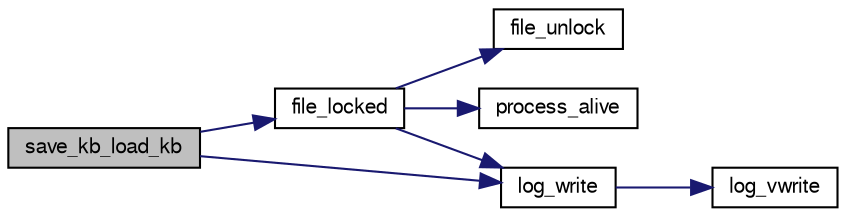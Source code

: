 digraph G
{
  bgcolor="transparent";
  edge [fontname="FreeSans",fontsize="10",labelfontname="FreeSans",labelfontsize="10"];
  node [fontname="FreeSans",fontsize="10",shape=record];
  rankdir=LR;
  Node1 [label="save_kb_load_kb",height=0.2,width=0.4,color="black", fillcolor="grey75", style="filled" fontcolor="black"];
  Node1 -> Node2 [color="midnightblue",fontsize="10",style="solid",fontname="FreeSans"];
  Node2 [label="file_locked",height=0.2,width=0.4,color="black",URL="$locks_8c.html#ac9109c8213cd8478105ec4b5b56e9b1c"];
  Node2 -> Node3 [color="midnightblue",fontsize="10",style="solid",fontname="FreeSans"];
  Node3 [label="file_unlock",height=0.2,width=0.4,color="black",URL="$locks_8c.html#a5237a98830f3ba49d14bc95b25f72ad2"];
  Node2 -> Node4 [color="midnightblue",fontsize="10",style="solid",fontname="FreeSans"];
  Node4 [label="log_write",height=0.2,width=0.4,color="black",URL="$log_8c.html#aebd780cf62bc3eed16f852bd30250a3a"];
  Node4 -> Node5 [color="midnightblue",fontsize="10",style="solid",fontname="FreeSans"];
  Node5 [label="log_vwrite",height=0.2,width=0.4,color="black",URL="$log_8c.html#a20d71c8bbe1b9014a523f38e2fabbc02"];
  Node2 -> Node6 [color="midnightblue",fontsize="10",style="solid",fontname="FreeSans"];
  Node6 [label="process_alive",height=0.2,width=0.4,color="black",URL="$utils_8c.html#affd062302c0cfe28759d8bbbc03b0027"];
  Node1 -> Node4 [color="midnightblue",fontsize="10",style="solid",fontname="FreeSans"];
}
